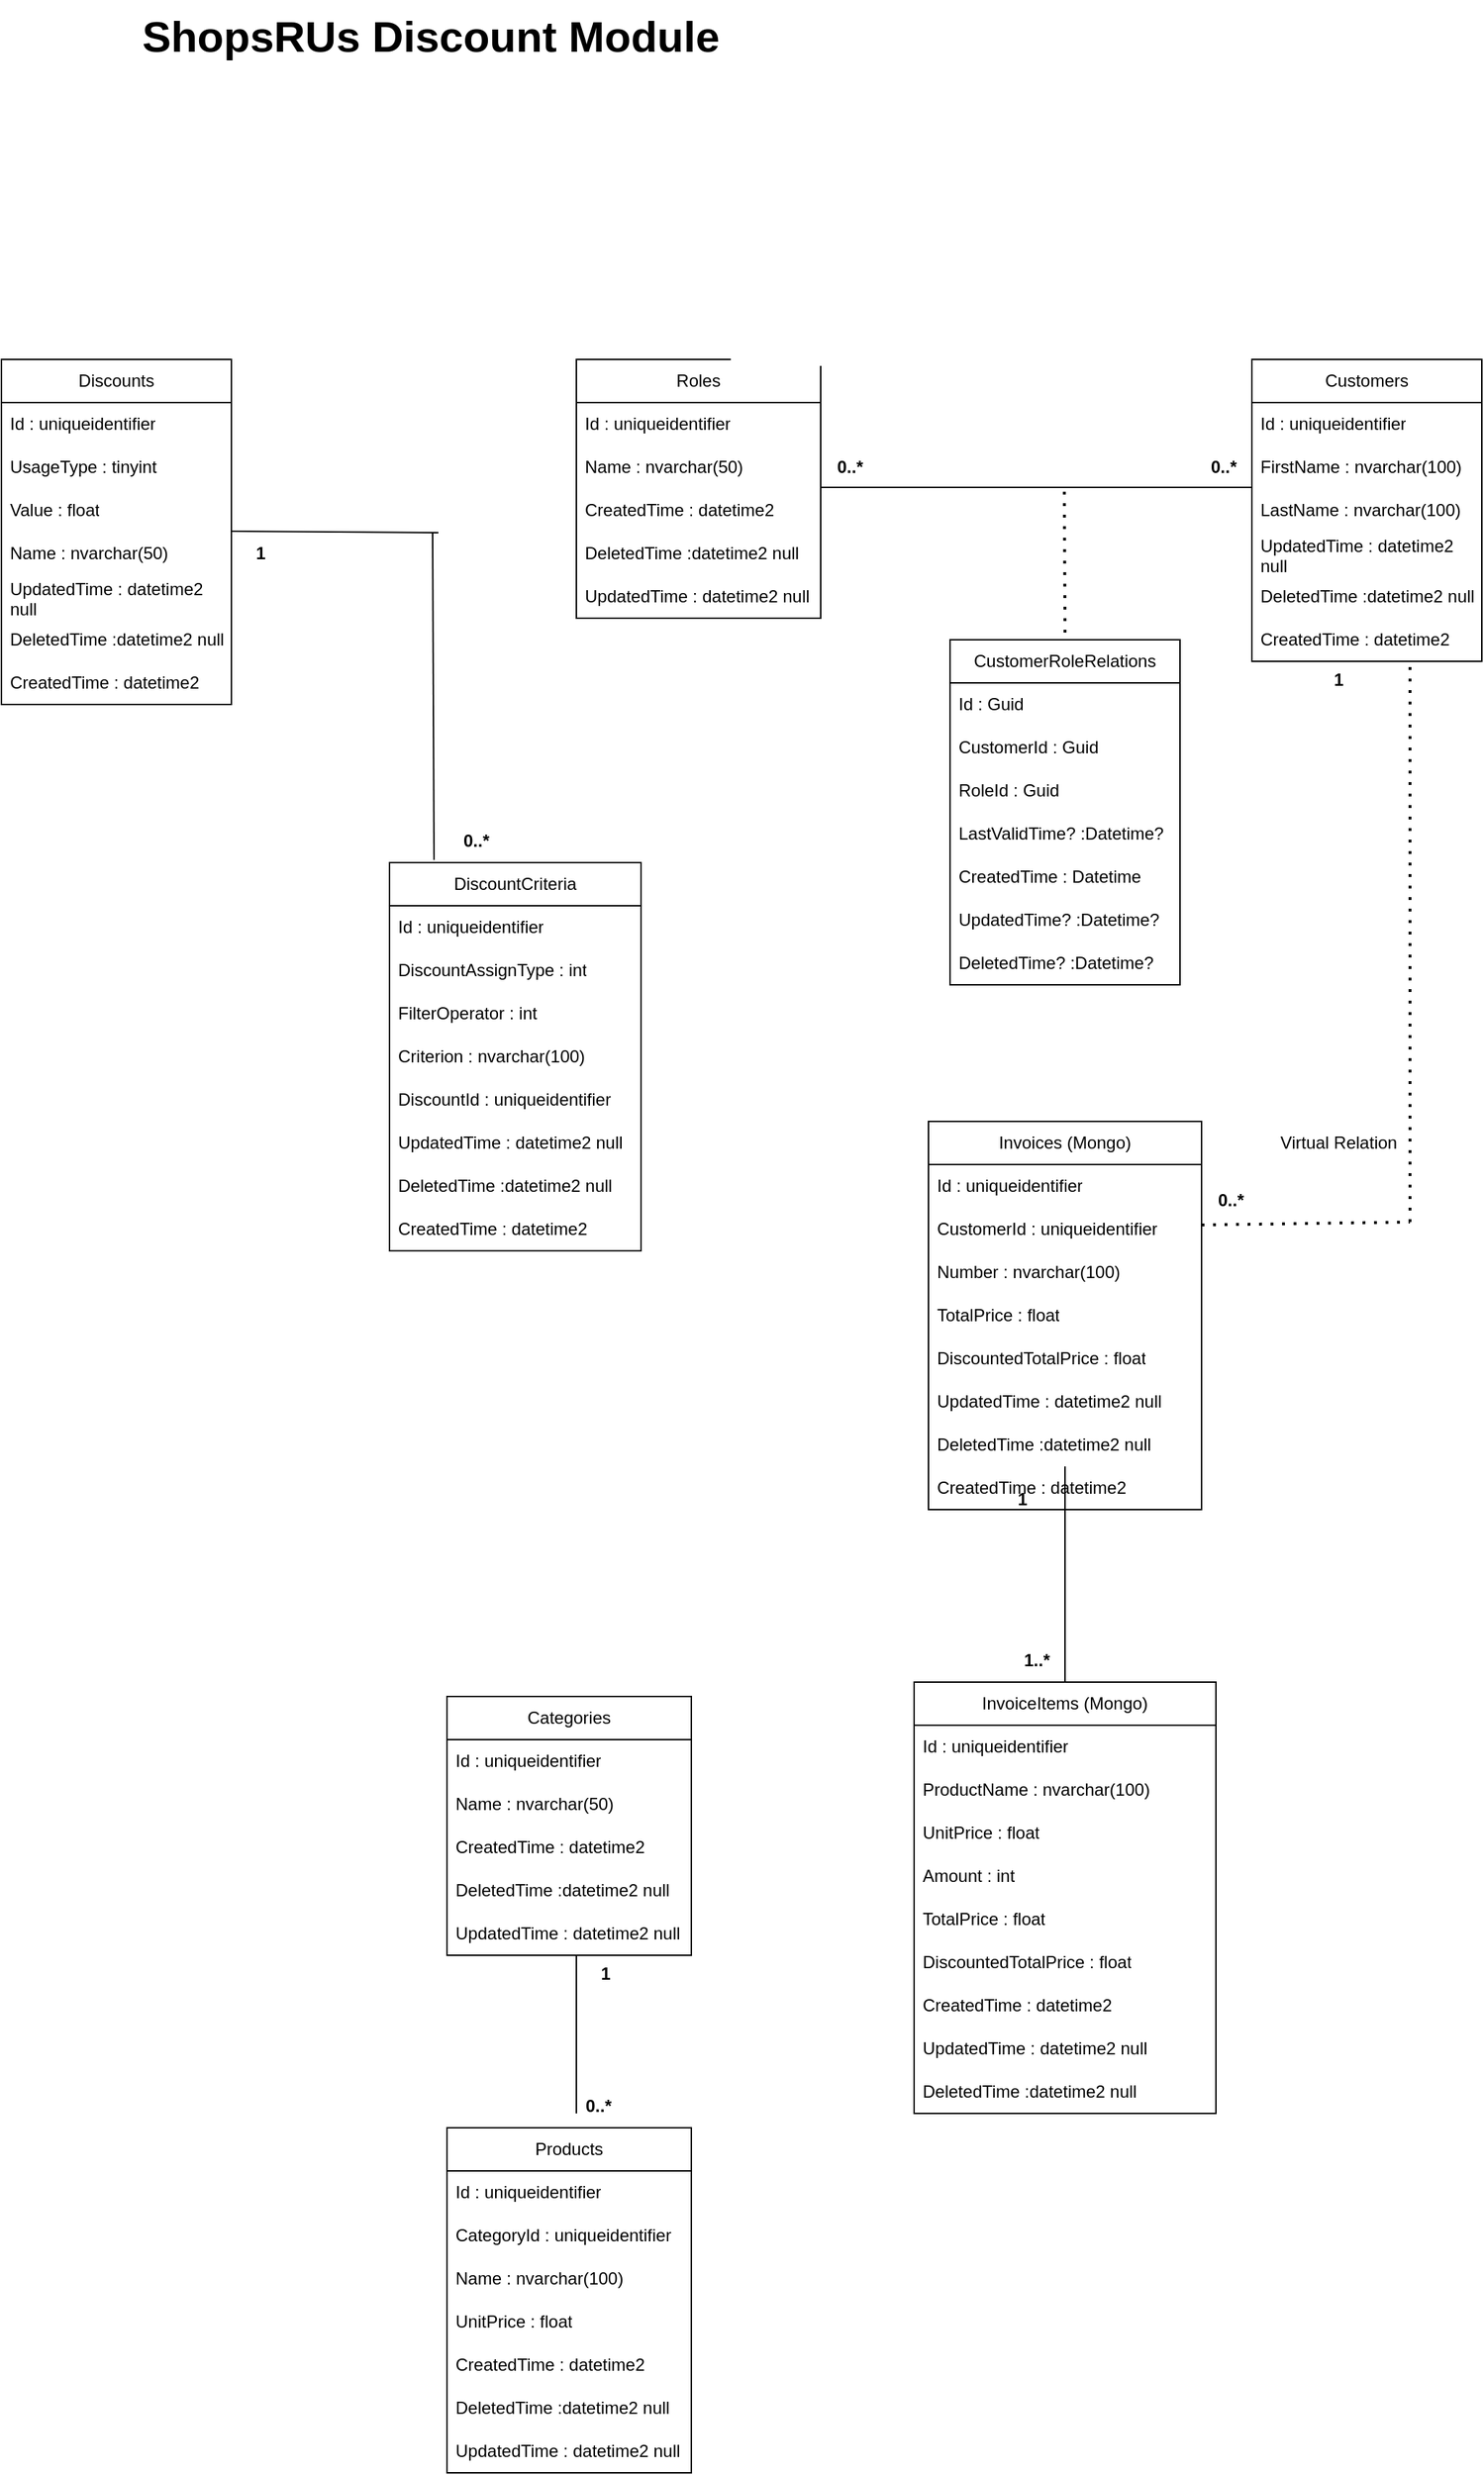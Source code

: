 <mxfile version="22.1.4" type="device">
  <diagram name="Sayfa -1" id="7qxXztBGcV34k3pvfBL3">
    <mxGraphModel dx="1434" dy="750" grid="1" gridSize="10" guides="1" tooltips="1" connect="1" arrows="1" fold="1" page="1" pageScale="1" pageWidth="827" pageHeight="1169" math="0" shadow="0">
      <root>
        <mxCell id="0" />
        <mxCell id="1" parent="0" />
        <mxCell id="mPeZ0wH-B78tG0vEsMiY-11" value="Roles" style="swimlane;fontStyle=0;childLayout=stackLayout;horizontal=1;startSize=30;horizontalStack=0;resizeParent=1;resizeParentMax=0;resizeLast=0;collapsible=1;marginBottom=0;whiteSpace=wrap;html=1;" parent="1" vertex="1">
          <mxGeometry x="470" y="290" width="170" height="180" as="geometry" />
        </mxCell>
        <mxCell id="mPeZ0wH-B78tG0vEsMiY-12" value="Id : uniqueidentifier" style="text;strokeColor=none;fillColor=none;align=left;verticalAlign=middle;spacingLeft=4;spacingRight=4;overflow=hidden;points=[[0,0.5],[1,0.5]];portConstraint=eastwest;rotatable=0;whiteSpace=wrap;html=1;" parent="mPeZ0wH-B78tG0vEsMiY-11" vertex="1">
          <mxGeometry y="30" width="170" height="30" as="geometry" />
        </mxCell>
        <mxCell id="mPeZ0wH-B78tG0vEsMiY-16" value="Name : nvarchar(50)" style="text;strokeColor=none;fillColor=none;align=left;verticalAlign=middle;spacingLeft=4;spacingRight=4;overflow=hidden;points=[[0,0.5],[1,0.5]];portConstraint=eastwest;rotatable=0;whiteSpace=wrap;html=1;" parent="mPeZ0wH-B78tG0vEsMiY-11" vertex="1">
          <mxGeometry y="60" width="170" height="30" as="geometry" />
        </mxCell>
        <mxCell id="mPeZ0wH-B78tG0vEsMiY-35" value="CreatedTime :&amp;nbsp;datetime2" style="text;strokeColor=none;fillColor=none;align=left;verticalAlign=middle;spacingLeft=4;spacingRight=4;overflow=hidden;points=[[0,0.5],[1,0.5]];portConstraint=eastwest;rotatable=0;whiteSpace=wrap;html=1;" parent="mPeZ0wH-B78tG0vEsMiY-11" vertex="1">
          <mxGeometry y="90" width="170" height="30" as="geometry" />
        </mxCell>
        <mxCell id="mPeZ0wH-B78tG0vEsMiY-37" value="DeletedTime :datetime2 null" style="text;strokeColor=none;fillColor=none;align=left;verticalAlign=middle;spacingLeft=4;spacingRight=4;overflow=hidden;points=[[0,0.5],[1,0.5]];portConstraint=eastwest;rotatable=0;whiteSpace=wrap;html=1;" parent="mPeZ0wH-B78tG0vEsMiY-11" vertex="1">
          <mxGeometry y="120" width="170" height="30" as="geometry" />
        </mxCell>
        <mxCell id="mPeZ0wH-B78tG0vEsMiY-36" value="UpdatedTime :&amp;nbsp;datetime2 null" style="text;strokeColor=none;fillColor=none;align=left;verticalAlign=middle;spacingLeft=4;spacingRight=4;overflow=hidden;points=[[0,0.5],[1,0.5]];portConstraint=eastwest;rotatable=0;whiteSpace=wrap;html=1;" parent="mPeZ0wH-B78tG0vEsMiY-11" vertex="1">
          <mxGeometry y="150" width="170" height="30" as="geometry" />
        </mxCell>
        <mxCell id="mPeZ0wH-B78tG0vEsMiY-24" value="CustomerRoleRelations" style="swimlane;fontStyle=0;childLayout=stackLayout;horizontal=1;startSize=30;horizontalStack=0;resizeParent=1;resizeParentMax=0;resizeLast=0;collapsible=1;marginBottom=0;whiteSpace=wrap;html=1;" parent="1" vertex="1">
          <mxGeometry x="730" y="485" width="160" height="240" as="geometry" />
        </mxCell>
        <mxCell id="mPeZ0wH-B78tG0vEsMiY-25" value="Id : Guid" style="text;strokeColor=none;fillColor=none;align=left;verticalAlign=middle;spacingLeft=4;spacingRight=4;overflow=hidden;points=[[0,0.5],[1,0.5]];portConstraint=eastwest;rotatable=0;whiteSpace=wrap;html=1;" parent="mPeZ0wH-B78tG0vEsMiY-24" vertex="1">
          <mxGeometry y="30" width="160" height="30" as="geometry" />
        </mxCell>
        <mxCell id="mPeZ0wH-B78tG0vEsMiY-26" value="CustomerId : Guid" style="text;strokeColor=none;fillColor=none;align=left;verticalAlign=middle;spacingLeft=4;spacingRight=4;overflow=hidden;points=[[0,0.5],[1,0.5]];portConstraint=eastwest;rotatable=0;whiteSpace=wrap;html=1;" parent="mPeZ0wH-B78tG0vEsMiY-24" vertex="1">
          <mxGeometry y="60" width="160" height="30" as="geometry" />
        </mxCell>
        <mxCell id="mPeZ0wH-B78tG0vEsMiY-30" value="RoleId : Guid" style="text;strokeColor=none;fillColor=none;align=left;verticalAlign=middle;spacingLeft=4;spacingRight=4;overflow=hidden;points=[[0,0.5],[1,0.5]];portConstraint=eastwest;rotatable=0;whiteSpace=wrap;html=1;" parent="mPeZ0wH-B78tG0vEsMiY-24" vertex="1">
          <mxGeometry y="90" width="160" height="30" as="geometry" />
        </mxCell>
        <mxCell id="mPeZ0wH-B78tG0vEsMiY-31" value="LastValidTime? :Datetime?" style="text;strokeColor=none;fillColor=none;align=left;verticalAlign=middle;spacingLeft=4;spacingRight=4;overflow=hidden;points=[[0,0.5],[1,0.5]];portConstraint=eastwest;rotatable=0;whiteSpace=wrap;html=1;" parent="mPeZ0wH-B78tG0vEsMiY-24" vertex="1">
          <mxGeometry y="120" width="160" height="30" as="geometry" />
        </mxCell>
        <mxCell id="mPeZ0wH-B78tG0vEsMiY-27" value="CreatedTime : Datetime" style="text;strokeColor=none;fillColor=none;align=left;verticalAlign=middle;spacingLeft=4;spacingRight=4;overflow=hidden;points=[[0,0.5],[1,0.5]];portConstraint=eastwest;rotatable=0;whiteSpace=wrap;html=1;" parent="mPeZ0wH-B78tG0vEsMiY-24" vertex="1">
          <mxGeometry y="150" width="160" height="30" as="geometry" />
        </mxCell>
        <mxCell id="mPeZ0wH-B78tG0vEsMiY-28" value="UpdatedTime? :Datetime?" style="text;strokeColor=none;fillColor=none;align=left;verticalAlign=middle;spacingLeft=4;spacingRight=4;overflow=hidden;points=[[0,0.5],[1,0.5]];portConstraint=eastwest;rotatable=0;whiteSpace=wrap;html=1;" parent="mPeZ0wH-B78tG0vEsMiY-24" vertex="1">
          <mxGeometry y="180" width="160" height="30" as="geometry" />
        </mxCell>
        <mxCell id="mPeZ0wH-B78tG0vEsMiY-29" value="DeletedTime? :Datetime?" style="text;strokeColor=none;fillColor=none;align=left;verticalAlign=middle;spacingLeft=4;spacingRight=4;overflow=hidden;points=[[0,0.5],[1,0.5]];portConstraint=eastwest;rotatable=0;whiteSpace=wrap;html=1;" parent="mPeZ0wH-B78tG0vEsMiY-24" vertex="1">
          <mxGeometry y="210" width="160" height="30" as="geometry" />
        </mxCell>
        <mxCell id="mPeZ0wH-B78tG0vEsMiY-56" value="Customers" style="swimlane;fontStyle=0;childLayout=stackLayout;horizontal=1;startSize=30;horizontalStack=0;resizeParent=1;resizeParentMax=0;resizeLast=0;collapsible=1;marginBottom=0;whiteSpace=wrap;html=1;" parent="1" vertex="1">
          <mxGeometry x="940" y="290" width="160" height="210" as="geometry" />
        </mxCell>
        <mxCell id="mPeZ0wH-B78tG0vEsMiY-57" value="Id : uniqueidentifier" style="text;strokeColor=none;fillColor=none;align=left;verticalAlign=middle;spacingLeft=4;spacingRight=4;overflow=hidden;points=[[0,0.5],[1,0.5]];portConstraint=eastwest;rotatable=0;whiteSpace=wrap;html=1;" parent="mPeZ0wH-B78tG0vEsMiY-56" vertex="1">
          <mxGeometry y="30" width="160" height="30" as="geometry" />
        </mxCell>
        <mxCell id="mPeZ0wH-B78tG0vEsMiY-61" value="FirstName : nvarchar(100)" style="text;strokeColor=none;fillColor=none;align=left;verticalAlign=middle;spacingLeft=4;spacingRight=4;overflow=hidden;points=[[0,0.5],[1,0.5]];portConstraint=eastwest;rotatable=0;whiteSpace=wrap;html=1;" parent="mPeZ0wH-B78tG0vEsMiY-56" vertex="1">
          <mxGeometry y="60" width="160" height="30" as="geometry" />
        </mxCell>
        <mxCell id="mPeZ0wH-B78tG0vEsMiY-68" value="LastName : nvarchar(100)" style="text;strokeColor=none;fillColor=none;align=left;verticalAlign=middle;spacingLeft=4;spacingRight=4;overflow=hidden;points=[[0,0.5],[1,0.5]];portConstraint=eastwest;rotatable=0;whiteSpace=wrap;html=1;" parent="mPeZ0wH-B78tG0vEsMiY-56" vertex="1">
          <mxGeometry y="90" width="160" height="30" as="geometry" />
        </mxCell>
        <mxCell id="mPeZ0wH-B78tG0vEsMiY-58" value="UpdatedTime :&amp;nbsp;datetime2 null" style="text;strokeColor=none;fillColor=none;align=left;verticalAlign=middle;spacingLeft=4;spacingRight=4;overflow=hidden;points=[[0,0.5],[1,0.5]];portConstraint=eastwest;rotatable=0;whiteSpace=wrap;html=1;" parent="mPeZ0wH-B78tG0vEsMiY-56" vertex="1">
          <mxGeometry y="120" width="160" height="30" as="geometry" />
        </mxCell>
        <mxCell id="mPeZ0wH-B78tG0vEsMiY-59" value="DeletedTime :datetime2 null" style="text;strokeColor=none;fillColor=none;align=left;verticalAlign=middle;spacingLeft=4;spacingRight=4;overflow=hidden;points=[[0,0.5],[1,0.5]];portConstraint=eastwest;rotatable=0;whiteSpace=wrap;html=1;" parent="mPeZ0wH-B78tG0vEsMiY-56" vertex="1">
          <mxGeometry y="150" width="160" height="30" as="geometry" />
        </mxCell>
        <mxCell id="mPeZ0wH-B78tG0vEsMiY-60" value="CreatedTime :&amp;nbsp;datetime2" style="text;strokeColor=none;fillColor=none;align=left;verticalAlign=middle;spacingLeft=4;spacingRight=4;overflow=hidden;points=[[0,0.5],[1,0.5]];portConstraint=eastwest;rotatable=0;whiteSpace=wrap;html=1;" parent="mPeZ0wH-B78tG0vEsMiY-56" vertex="1">
          <mxGeometry y="180" width="160" height="30" as="geometry" />
        </mxCell>
        <mxCell id="mPeZ0wH-B78tG0vEsMiY-74" value="Discounts" style="swimlane;fontStyle=0;childLayout=stackLayout;horizontal=1;startSize=30;horizontalStack=0;resizeParent=1;resizeParentMax=0;resizeLast=0;collapsible=1;marginBottom=0;whiteSpace=wrap;html=1;" parent="1" vertex="1">
          <mxGeometry x="70" y="290" width="160" height="240" as="geometry" />
        </mxCell>
        <mxCell id="mPeZ0wH-B78tG0vEsMiY-75" value="Id : uniqueidentifier" style="text;strokeColor=none;fillColor=none;align=left;verticalAlign=middle;spacingLeft=4;spacingRight=4;overflow=hidden;points=[[0,0.5],[1,0.5]];portConstraint=eastwest;rotatable=0;whiteSpace=wrap;html=1;" parent="mPeZ0wH-B78tG0vEsMiY-74" vertex="1">
          <mxGeometry y="30" width="160" height="30" as="geometry" />
        </mxCell>
        <mxCell id="mPeZ0wH-B78tG0vEsMiY-102" value="UsageType :&amp;nbsp;tinyint" style="text;strokeColor=none;fillColor=none;align=left;verticalAlign=middle;spacingLeft=4;spacingRight=4;overflow=hidden;points=[[0,0.5],[1,0.5]];portConstraint=eastwest;rotatable=0;whiteSpace=wrap;html=1;" parent="mPeZ0wH-B78tG0vEsMiY-74" vertex="1">
          <mxGeometry y="60" width="160" height="30" as="geometry" />
        </mxCell>
        <mxCell id="mPeZ0wH-B78tG0vEsMiY-103" value="Value :&amp;nbsp;float" style="text;strokeColor=none;fillColor=none;align=left;verticalAlign=middle;spacingLeft=4;spacingRight=4;overflow=hidden;points=[[0,0.5],[1,0.5]];portConstraint=eastwest;rotatable=0;whiteSpace=wrap;html=1;" parent="mPeZ0wH-B78tG0vEsMiY-74" vertex="1">
          <mxGeometry y="90" width="160" height="30" as="geometry" />
        </mxCell>
        <mxCell id="mPeZ0wH-B78tG0vEsMiY-79" value="Name : nvarchar(50)" style="text;strokeColor=none;fillColor=none;align=left;verticalAlign=middle;spacingLeft=4;spacingRight=4;overflow=hidden;points=[[0,0.5],[1,0.5]];portConstraint=eastwest;rotatable=0;whiteSpace=wrap;html=1;" parent="mPeZ0wH-B78tG0vEsMiY-74" vertex="1">
          <mxGeometry y="120" width="160" height="30" as="geometry" />
        </mxCell>
        <mxCell id="mPeZ0wH-B78tG0vEsMiY-76" value="UpdatedTime :&amp;nbsp;datetime2 null" style="text;strokeColor=none;fillColor=none;align=left;verticalAlign=middle;spacingLeft=4;spacingRight=4;overflow=hidden;points=[[0,0.5],[1,0.5]];portConstraint=eastwest;rotatable=0;whiteSpace=wrap;html=1;" parent="mPeZ0wH-B78tG0vEsMiY-74" vertex="1">
          <mxGeometry y="150" width="160" height="30" as="geometry" />
        </mxCell>
        <mxCell id="mPeZ0wH-B78tG0vEsMiY-77" value="DeletedTime :datetime2 null" style="text;strokeColor=none;fillColor=none;align=left;verticalAlign=middle;spacingLeft=4;spacingRight=4;overflow=hidden;points=[[0,0.5],[1,0.5]];portConstraint=eastwest;rotatable=0;whiteSpace=wrap;html=1;" parent="mPeZ0wH-B78tG0vEsMiY-74" vertex="1">
          <mxGeometry y="180" width="160" height="30" as="geometry" />
        </mxCell>
        <mxCell id="mPeZ0wH-B78tG0vEsMiY-78" value="CreatedTime :&amp;nbsp;datetime2" style="text;strokeColor=none;fillColor=none;align=left;verticalAlign=middle;spacingLeft=4;spacingRight=4;overflow=hidden;points=[[0,0.5],[1,0.5]];portConstraint=eastwest;rotatable=0;whiteSpace=wrap;html=1;" parent="mPeZ0wH-B78tG0vEsMiY-74" vertex="1">
          <mxGeometry y="210" width="160" height="30" as="geometry" />
        </mxCell>
        <mxCell id="mPeZ0wH-B78tG0vEsMiY-80" value="DiscountCriteria" style="swimlane;fontStyle=0;childLayout=stackLayout;horizontal=1;startSize=30;horizontalStack=0;resizeParent=1;resizeParentMax=0;resizeLast=0;collapsible=1;marginBottom=0;whiteSpace=wrap;html=1;" parent="1" vertex="1">
          <mxGeometry x="340" y="640" width="175" height="270" as="geometry" />
        </mxCell>
        <mxCell id="mPeZ0wH-B78tG0vEsMiY-81" value="Id : uniqueidentifier" style="text;strokeColor=none;fillColor=none;align=left;verticalAlign=middle;spacingLeft=4;spacingRight=4;overflow=hidden;points=[[0,0.5],[1,0.5]];portConstraint=eastwest;rotatable=0;whiteSpace=wrap;html=1;" parent="mPeZ0wH-B78tG0vEsMiY-80" vertex="1">
          <mxGeometry y="30" width="175" height="30" as="geometry" />
        </mxCell>
        <mxCell id="mPeZ0wH-B78tG0vEsMiY-82" value="DiscountAssignType : int" style="text;strokeColor=none;fillColor=none;align=left;verticalAlign=middle;spacingLeft=4;spacingRight=4;overflow=hidden;points=[[0,0.5],[1,0.5]];portConstraint=eastwest;rotatable=0;whiteSpace=wrap;html=1;" parent="mPeZ0wH-B78tG0vEsMiY-80" vertex="1">
          <mxGeometry y="60" width="175" height="30" as="geometry" />
        </mxCell>
        <mxCell id="b0OQOyRQU0oItdlXotpa-1" value="FilterOperator : int" style="text;strokeColor=none;fillColor=none;align=left;verticalAlign=middle;spacingLeft=4;spacingRight=4;overflow=hidden;points=[[0,0.5],[1,0.5]];portConstraint=eastwest;rotatable=0;whiteSpace=wrap;html=1;" parent="mPeZ0wH-B78tG0vEsMiY-80" vertex="1">
          <mxGeometry y="90" width="175" height="30" as="geometry" />
        </mxCell>
        <mxCell id="b0OQOyRQU0oItdlXotpa-2" value="Criterion : nvarchar(100)" style="text;strokeColor=none;fillColor=none;align=left;verticalAlign=middle;spacingLeft=4;spacingRight=4;overflow=hidden;points=[[0,0.5],[1,0.5]];portConstraint=eastwest;rotatable=0;whiteSpace=wrap;html=1;" parent="mPeZ0wH-B78tG0vEsMiY-80" vertex="1">
          <mxGeometry y="120" width="175" height="30" as="geometry" />
        </mxCell>
        <mxCell id="mPeZ0wH-B78tG0vEsMiY-86" value="DiscountId : uniqueidentifier" style="text;strokeColor=none;fillColor=none;align=left;verticalAlign=middle;spacingLeft=4;spacingRight=4;overflow=hidden;points=[[0,0.5],[1,0.5]];portConstraint=eastwest;rotatable=0;whiteSpace=wrap;html=1;" parent="mPeZ0wH-B78tG0vEsMiY-80" vertex="1">
          <mxGeometry y="150" width="175" height="30" as="geometry" />
        </mxCell>
        <mxCell id="mPeZ0wH-B78tG0vEsMiY-83" value="UpdatedTime :&amp;nbsp;datetime2 null" style="text;strokeColor=none;fillColor=none;align=left;verticalAlign=middle;spacingLeft=4;spacingRight=4;overflow=hidden;points=[[0,0.5],[1,0.5]];portConstraint=eastwest;rotatable=0;whiteSpace=wrap;html=1;" parent="mPeZ0wH-B78tG0vEsMiY-80" vertex="1">
          <mxGeometry y="180" width="175" height="30" as="geometry" />
        </mxCell>
        <mxCell id="mPeZ0wH-B78tG0vEsMiY-84" value="DeletedTime :datetime2 null" style="text;strokeColor=none;fillColor=none;align=left;verticalAlign=middle;spacingLeft=4;spacingRight=4;overflow=hidden;points=[[0,0.5],[1,0.5]];portConstraint=eastwest;rotatable=0;whiteSpace=wrap;html=1;" parent="mPeZ0wH-B78tG0vEsMiY-80" vertex="1">
          <mxGeometry y="210" width="175" height="30" as="geometry" />
        </mxCell>
        <mxCell id="mPeZ0wH-B78tG0vEsMiY-85" value="CreatedTime :&amp;nbsp;datetime2" style="text;strokeColor=none;fillColor=none;align=left;verticalAlign=middle;spacingLeft=4;spacingRight=4;overflow=hidden;points=[[0,0.5],[1,0.5]];portConstraint=eastwest;rotatable=0;whiteSpace=wrap;html=1;" parent="mPeZ0wH-B78tG0vEsMiY-80" vertex="1">
          <mxGeometry y="240" width="175" height="30" as="geometry" />
        </mxCell>
        <mxCell id="mPeZ0wH-B78tG0vEsMiY-93" value="" style="endArrow=none;html=1;rounded=0;exitX=1.013;exitY=0.1;exitDx=0;exitDy=0;exitPerimeter=0;entryX=0;entryY=-0.033;entryDx=0;entryDy=0;entryPerimeter=0;" parent="1" target="mPeZ0wH-B78tG0vEsMiY-68" edge="1">
          <mxGeometry width="50" height="50" relative="1" as="geometry">
            <mxPoint x="640" y="379" as="sourcePoint" />
            <mxPoint x="930" y="379" as="targetPoint" />
          </mxGeometry>
        </mxCell>
        <mxCell id="mPeZ0wH-B78tG0vEsMiY-94" value="&lt;b&gt;0..*&lt;/b&gt;" style="text;html=1;align=center;verticalAlign=middle;resizable=0;points=[];autosize=1;strokeColor=none;fillColor=none;" parent="1" vertex="1">
          <mxGeometry x="640" y="350" width="40" height="30" as="geometry" />
        </mxCell>
        <mxCell id="mPeZ0wH-B78tG0vEsMiY-95" value="&lt;b&gt;0..*&lt;/b&gt;" style="text;html=1;align=center;verticalAlign=middle;resizable=0;points=[];autosize=1;strokeColor=none;fillColor=none;" parent="1" vertex="1">
          <mxGeometry x="900" y="350" width="40" height="30" as="geometry" />
        </mxCell>
        <mxCell id="mPeZ0wH-B78tG0vEsMiY-96" value="" style="endArrow=none;dashed=1;html=1;dashPattern=1 3;strokeWidth=2;rounded=0;" parent="1" edge="1">
          <mxGeometry width="50" height="50" relative="1" as="geometry">
            <mxPoint x="810" y="480" as="sourcePoint" />
            <mxPoint x="809.5" y="380" as="targetPoint" />
          </mxGeometry>
        </mxCell>
        <mxCell id="mPeZ0wH-B78tG0vEsMiY-104" value="Invoices (Mongo)" style="swimlane;fontStyle=0;childLayout=stackLayout;horizontal=1;startSize=30;horizontalStack=0;resizeParent=1;resizeParentMax=0;resizeLast=0;collapsible=1;marginBottom=0;whiteSpace=wrap;html=1;" parent="1" vertex="1">
          <mxGeometry x="715" y="820" width="190" height="270" as="geometry">
            <mxRectangle x="730" y="800" width="80" height="30" as="alternateBounds" />
          </mxGeometry>
        </mxCell>
        <mxCell id="mPeZ0wH-B78tG0vEsMiY-105" value="Id : uniqueidentifier" style="text;strokeColor=none;fillColor=none;align=left;verticalAlign=middle;spacingLeft=4;spacingRight=4;overflow=hidden;points=[[0,0.5],[1,0.5]];portConstraint=eastwest;rotatable=0;whiteSpace=wrap;html=1;" parent="mPeZ0wH-B78tG0vEsMiY-104" vertex="1">
          <mxGeometry y="30" width="190" height="30" as="geometry" />
        </mxCell>
        <mxCell id="mPeZ0wH-B78tG0vEsMiY-132" value="CustomerId : uniqueidentifier" style="text;strokeColor=none;fillColor=none;align=left;verticalAlign=middle;spacingLeft=4;spacingRight=4;overflow=hidden;points=[[0,0.5],[1,0.5]];portConstraint=eastwest;rotatable=0;whiteSpace=wrap;html=1;" parent="mPeZ0wH-B78tG0vEsMiY-104" vertex="1">
          <mxGeometry y="60" width="190" height="30" as="geometry" />
        </mxCell>
        <mxCell id="mPeZ0wH-B78tG0vEsMiY-109" value="Number : nvarchar(100)" style="text;strokeColor=none;fillColor=none;align=left;verticalAlign=middle;spacingLeft=4;spacingRight=4;overflow=hidden;points=[[0,0.5],[1,0.5]];portConstraint=eastwest;rotatable=0;whiteSpace=wrap;html=1;" parent="mPeZ0wH-B78tG0vEsMiY-104" vertex="1">
          <mxGeometry y="90" width="190" height="30" as="geometry" />
        </mxCell>
        <mxCell id="mPeZ0wH-B78tG0vEsMiY-131" value="TotalPrice : float" style="text;strokeColor=none;fillColor=none;align=left;verticalAlign=middle;spacingLeft=4;spacingRight=4;overflow=hidden;points=[[0,0.5],[1,0.5]];portConstraint=eastwest;rotatable=0;whiteSpace=wrap;html=1;" parent="mPeZ0wH-B78tG0vEsMiY-104" vertex="1">
          <mxGeometry y="120" width="190" height="30" as="geometry" />
        </mxCell>
        <mxCell id="dQL5JjZ9rzFfmTMbqehh-1" value="DiscountedTotalPrice : float" style="text;strokeColor=none;fillColor=none;align=left;verticalAlign=middle;spacingLeft=4;spacingRight=4;overflow=hidden;points=[[0,0.5],[1,0.5]];portConstraint=eastwest;rotatable=0;whiteSpace=wrap;html=1;" vertex="1" parent="mPeZ0wH-B78tG0vEsMiY-104">
          <mxGeometry y="150" width="190" height="30" as="geometry" />
        </mxCell>
        <mxCell id="mPeZ0wH-B78tG0vEsMiY-106" value="UpdatedTime :&amp;nbsp;datetime2 null" style="text;strokeColor=none;fillColor=none;align=left;verticalAlign=middle;spacingLeft=4;spacingRight=4;overflow=hidden;points=[[0,0.5],[1,0.5]];portConstraint=eastwest;rotatable=0;whiteSpace=wrap;html=1;" parent="mPeZ0wH-B78tG0vEsMiY-104" vertex="1">
          <mxGeometry y="180" width="190" height="30" as="geometry" />
        </mxCell>
        <mxCell id="mPeZ0wH-B78tG0vEsMiY-107" value="DeletedTime :datetime2 null" style="text;strokeColor=none;fillColor=none;align=left;verticalAlign=middle;spacingLeft=4;spacingRight=4;overflow=hidden;points=[[0,0.5],[1,0.5]];portConstraint=eastwest;rotatable=0;whiteSpace=wrap;html=1;" parent="mPeZ0wH-B78tG0vEsMiY-104" vertex="1">
          <mxGeometry y="210" width="190" height="30" as="geometry" />
        </mxCell>
        <mxCell id="mPeZ0wH-B78tG0vEsMiY-108" value="CreatedTime :&amp;nbsp;datetime2" style="text;strokeColor=none;fillColor=none;align=left;verticalAlign=middle;spacingLeft=4;spacingRight=4;overflow=hidden;points=[[0,0.5],[1,0.5]];portConstraint=eastwest;rotatable=0;whiteSpace=wrap;html=1;" parent="mPeZ0wH-B78tG0vEsMiY-104" vertex="1">
          <mxGeometry y="240" width="190" height="30" as="geometry" />
        </mxCell>
        <mxCell id="mPeZ0wH-B78tG0vEsMiY-110" value="InvoiceItems (Mongo)" style="swimlane;fontStyle=0;childLayout=stackLayout;horizontal=1;startSize=30;horizontalStack=0;resizeParent=1;resizeParentMax=0;resizeLast=0;collapsible=1;marginBottom=0;whiteSpace=wrap;html=1;" parent="1" vertex="1">
          <mxGeometry x="705" y="1210" width="210" height="300" as="geometry">
            <mxRectangle x="705" y="1210" width="110" height="30" as="alternateBounds" />
          </mxGeometry>
        </mxCell>
        <mxCell id="mPeZ0wH-B78tG0vEsMiY-111" value="Id : uniqueidentifier" style="text;strokeColor=none;fillColor=none;align=left;verticalAlign=middle;spacingLeft=4;spacingRight=4;overflow=hidden;points=[[0,0.5],[1,0.5]];portConstraint=eastwest;rotatable=0;whiteSpace=wrap;html=1;" parent="mPeZ0wH-B78tG0vEsMiY-110" vertex="1">
          <mxGeometry y="30" width="210" height="30" as="geometry" />
        </mxCell>
        <mxCell id="mPeZ0wH-B78tG0vEsMiY-163" value="ProductName : nvarchar(100)" style="text;strokeColor=none;fillColor=none;align=left;verticalAlign=middle;spacingLeft=4;spacingRight=4;overflow=hidden;points=[[0,0.5],[1,0.5]];portConstraint=eastwest;rotatable=0;whiteSpace=wrap;html=1;" parent="mPeZ0wH-B78tG0vEsMiY-110" vertex="1">
          <mxGeometry y="60" width="210" height="30" as="geometry" />
        </mxCell>
        <mxCell id="mPeZ0wH-B78tG0vEsMiY-113" value="UnitPrice : float" style="text;strokeColor=none;fillColor=none;align=left;verticalAlign=middle;spacingLeft=4;spacingRight=4;overflow=hidden;points=[[0,0.5],[1,0.5]];portConstraint=eastwest;rotatable=0;whiteSpace=wrap;html=1;" parent="mPeZ0wH-B78tG0vEsMiY-110" vertex="1">
          <mxGeometry y="90" width="210" height="30" as="geometry" />
        </mxCell>
        <mxCell id="mPeZ0wH-B78tG0vEsMiY-117" value="Amount : int" style="text;strokeColor=none;fillColor=none;align=left;verticalAlign=middle;spacingLeft=4;spacingRight=4;overflow=hidden;points=[[0,0.5],[1,0.5]];portConstraint=eastwest;rotatable=0;whiteSpace=wrap;html=1;" parent="mPeZ0wH-B78tG0vEsMiY-110" vertex="1">
          <mxGeometry y="120" width="210" height="30" as="geometry" />
        </mxCell>
        <mxCell id="mPeZ0wH-B78tG0vEsMiY-162" value="TotalPrice : float" style="text;strokeColor=none;fillColor=none;align=left;verticalAlign=middle;spacingLeft=4;spacingRight=4;overflow=hidden;points=[[0,0.5],[1,0.5]];portConstraint=eastwest;rotatable=0;whiteSpace=wrap;html=1;" parent="mPeZ0wH-B78tG0vEsMiY-110" vertex="1">
          <mxGeometry y="150" width="210" height="30" as="geometry" />
        </mxCell>
        <mxCell id="dQL5JjZ9rzFfmTMbqehh-2" value="DiscountedTotalPrice : float" style="text;strokeColor=none;fillColor=none;align=left;verticalAlign=middle;spacingLeft=4;spacingRight=4;overflow=hidden;points=[[0,0.5],[1,0.5]];portConstraint=eastwest;rotatable=0;whiteSpace=wrap;html=1;" vertex="1" parent="mPeZ0wH-B78tG0vEsMiY-110">
          <mxGeometry y="180" width="210" height="30" as="geometry" />
        </mxCell>
        <mxCell id="mPeZ0wH-B78tG0vEsMiY-115" value="CreatedTime :&amp;nbsp;datetime2" style="text;strokeColor=none;fillColor=none;align=left;verticalAlign=middle;spacingLeft=4;spacingRight=4;overflow=hidden;points=[[0,0.5],[1,0.5]];portConstraint=eastwest;rotatable=0;whiteSpace=wrap;html=1;" parent="mPeZ0wH-B78tG0vEsMiY-110" vertex="1">
          <mxGeometry y="210" width="210" height="30" as="geometry" />
        </mxCell>
        <mxCell id="mPeZ0wH-B78tG0vEsMiY-116" value="UpdatedTime :&amp;nbsp;datetime2 null" style="text;strokeColor=none;fillColor=none;align=left;verticalAlign=middle;spacingLeft=4;spacingRight=4;overflow=hidden;points=[[0,0.5],[1,0.5]];portConstraint=eastwest;rotatable=0;whiteSpace=wrap;html=1;" parent="mPeZ0wH-B78tG0vEsMiY-110" vertex="1">
          <mxGeometry y="240" width="210" height="30" as="geometry" />
        </mxCell>
        <mxCell id="mPeZ0wH-B78tG0vEsMiY-114" value="DeletedTime :datetime2 null" style="text;strokeColor=none;fillColor=none;align=left;verticalAlign=middle;spacingLeft=4;spacingRight=4;overflow=hidden;points=[[0,0.5],[1,0.5]];portConstraint=eastwest;rotatable=0;whiteSpace=wrap;html=1;" parent="mPeZ0wH-B78tG0vEsMiY-110" vertex="1">
          <mxGeometry y="270" width="210" height="30" as="geometry" />
        </mxCell>
        <mxCell id="mPeZ0wH-B78tG0vEsMiY-135" value="&lt;b&gt;1&lt;/b&gt;" style="text;html=1;align=center;verticalAlign=middle;resizable=0;points=[];autosize=1;strokeColor=none;fillColor=none;" parent="1" vertex="1">
          <mxGeometry x="985" y="498" width="30" height="30" as="geometry" />
        </mxCell>
        <mxCell id="mPeZ0wH-B78tG0vEsMiY-136" value="&lt;b&gt;0..*&lt;/b&gt;" style="text;html=1;align=center;verticalAlign=middle;resizable=0;points=[];autosize=1;strokeColor=none;fillColor=none;" parent="1" vertex="1">
          <mxGeometry x="905" y="860" width="40" height="30" as="geometry" />
        </mxCell>
        <mxCell id="mPeZ0wH-B78tG0vEsMiY-137" value="" style="endArrow=none;html=1;rounded=0;exitX=0.5;exitY=0;exitDx=0;exitDy=0;" parent="1" source="mPeZ0wH-B78tG0vEsMiY-110" edge="1">
          <mxGeometry width="50" height="50" relative="1" as="geometry">
            <mxPoint x="760" y="1110" as="sourcePoint" />
            <mxPoint x="810" y="1060" as="targetPoint" />
          </mxGeometry>
        </mxCell>
        <mxCell id="mPeZ0wH-B78tG0vEsMiY-138" value="&lt;b&gt;1&lt;/b&gt;" style="text;html=1;align=center;verticalAlign=middle;resizable=0;points=[];autosize=1;strokeColor=none;fillColor=none;" parent="1" vertex="1">
          <mxGeometry x="765" y="1068" width="30" height="30" as="geometry" />
        </mxCell>
        <mxCell id="mPeZ0wH-B78tG0vEsMiY-139" value="&lt;b&gt;1..*&lt;/b&gt;" style="text;html=1;align=center;verticalAlign=middle;resizable=0;points=[];autosize=1;strokeColor=none;fillColor=none;" parent="1" vertex="1">
          <mxGeometry x="770" y="1180" width="40" height="30" as="geometry" />
        </mxCell>
        <mxCell id="mPeZ0wH-B78tG0vEsMiY-140" value="Categories" style="swimlane;fontStyle=0;childLayout=stackLayout;horizontal=1;startSize=30;horizontalStack=0;resizeParent=1;resizeParentMax=0;resizeLast=0;collapsible=1;marginBottom=0;whiteSpace=wrap;html=1;" parent="1" vertex="1">
          <mxGeometry x="380" y="1220" width="170" height="180" as="geometry" />
        </mxCell>
        <mxCell id="mPeZ0wH-B78tG0vEsMiY-141" value="Id : uniqueidentifier" style="text;strokeColor=none;fillColor=none;align=left;verticalAlign=middle;spacingLeft=4;spacingRight=4;overflow=hidden;points=[[0,0.5],[1,0.5]];portConstraint=eastwest;rotatable=0;whiteSpace=wrap;html=1;" parent="mPeZ0wH-B78tG0vEsMiY-140" vertex="1">
          <mxGeometry y="30" width="170" height="30" as="geometry" />
        </mxCell>
        <mxCell id="mPeZ0wH-B78tG0vEsMiY-142" value="Name : nvarchar(50)" style="text;strokeColor=none;fillColor=none;align=left;verticalAlign=middle;spacingLeft=4;spacingRight=4;overflow=hidden;points=[[0,0.5],[1,0.5]];portConstraint=eastwest;rotatable=0;whiteSpace=wrap;html=1;" parent="mPeZ0wH-B78tG0vEsMiY-140" vertex="1">
          <mxGeometry y="60" width="170" height="30" as="geometry" />
        </mxCell>
        <mxCell id="mPeZ0wH-B78tG0vEsMiY-143" value="CreatedTime :&amp;nbsp;datetime2" style="text;strokeColor=none;fillColor=none;align=left;verticalAlign=middle;spacingLeft=4;spacingRight=4;overflow=hidden;points=[[0,0.5],[1,0.5]];portConstraint=eastwest;rotatable=0;whiteSpace=wrap;html=1;" parent="mPeZ0wH-B78tG0vEsMiY-140" vertex="1">
          <mxGeometry y="90" width="170" height="30" as="geometry" />
        </mxCell>
        <mxCell id="mPeZ0wH-B78tG0vEsMiY-144" value="DeletedTime :datetime2 null" style="text;strokeColor=none;fillColor=none;align=left;verticalAlign=middle;spacingLeft=4;spacingRight=4;overflow=hidden;points=[[0,0.5],[1,0.5]];portConstraint=eastwest;rotatable=0;whiteSpace=wrap;html=1;" parent="mPeZ0wH-B78tG0vEsMiY-140" vertex="1">
          <mxGeometry y="120" width="170" height="30" as="geometry" />
        </mxCell>
        <mxCell id="mPeZ0wH-B78tG0vEsMiY-145" value="UpdatedTime :&amp;nbsp;datetime2 null" style="text;strokeColor=none;fillColor=none;align=left;verticalAlign=middle;spacingLeft=4;spacingRight=4;overflow=hidden;points=[[0,0.5],[1,0.5]];portConstraint=eastwest;rotatable=0;whiteSpace=wrap;html=1;" parent="mPeZ0wH-B78tG0vEsMiY-140" vertex="1">
          <mxGeometry y="150" width="170" height="30" as="geometry" />
        </mxCell>
        <mxCell id="mPeZ0wH-B78tG0vEsMiY-151" value="Products" style="swimlane;fontStyle=0;childLayout=stackLayout;horizontal=1;startSize=30;horizontalStack=0;resizeParent=1;resizeParentMax=0;resizeLast=0;collapsible=1;marginBottom=0;whiteSpace=wrap;html=1;" parent="1" vertex="1">
          <mxGeometry x="380" y="1520" width="170" height="240" as="geometry" />
        </mxCell>
        <mxCell id="mPeZ0wH-B78tG0vEsMiY-152" value="Id : uniqueidentifier" style="text;strokeColor=none;fillColor=none;align=left;verticalAlign=middle;spacingLeft=4;spacingRight=4;overflow=hidden;points=[[0,0.5],[1,0.5]];portConstraint=eastwest;rotatable=0;whiteSpace=wrap;html=1;" parent="mPeZ0wH-B78tG0vEsMiY-151" vertex="1">
          <mxGeometry y="30" width="170" height="30" as="geometry" />
        </mxCell>
        <mxCell id="mPeZ0wH-B78tG0vEsMiY-161" value="CategoryId : uniqueidentifier" style="text;strokeColor=none;fillColor=none;align=left;verticalAlign=middle;spacingLeft=4;spacingRight=4;overflow=hidden;points=[[0,0.5],[1,0.5]];portConstraint=eastwest;rotatable=0;whiteSpace=wrap;html=1;" parent="mPeZ0wH-B78tG0vEsMiY-151" vertex="1">
          <mxGeometry y="60" width="170" height="30" as="geometry" />
        </mxCell>
        <mxCell id="mPeZ0wH-B78tG0vEsMiY-153" value="Name : nvarchar(100)" style="text;strokeColor=none;fillColor=none;align=left;verticalAlign=middle;spacingLeft=4;spacingRight=4;overflow=hidden;points=[[0,0.5],[1,0.5]];portConstraint=eastwest;rotatable=0;whiteSpace=wrap;html=1;" parent="mPeZ0wH-B78tG0vEsMiY-151" vertex="1">
          <mxGeometry y="90" width="170" height="30" as="geometry" />
        </mxCell>
        <mxCell id="u1Gv_IOUw--7YCsr2IwY-1" value="UnitPrice : float" style="text;strokeColor=none;fillColor=none;align=left;verticalAlign=middle;spacingLeft=4;spacingRight=4;overflow=hidden;points=[[0,0.5],[1,0.5]];portConstraint=eastwest;rotatable=0;whiteSpace=wrap;html=1;" parent="mPeZ0wH-B78tG0vEsMiY-151" vertex="1">
          <mxGeometry y="120" width="170" height="30" as="geometry" />
        </mxCell>
        <mxCell id="mPeZ0wH-B78tG0vEsMiY-154" value="CreatedTime :&amp;nbsp;datetime2" style="text;strokeColor=none;fillColor=none;align=left;verticalAlign=middle;spacingLeft=4;spacingRight=4;overflow=hidden;points=[[0,0.5],[1,0.5]];portConstraint=eastwest;rotatable=0;whiteSpace=wrap;html=1;" parent="mPeZ0wH-B78tG0vEsMiY-151" vertex="1">
          <mxGeometry y="150" width="170" height="30" as="geometry" />
        </mxCell>
        <mxCell id="mPeZ0wH-B78tG0vEsMiY-155" value="DeletedTime :datetime2 null" style="text;strokeColor=none;fillColor=none;align=left;verticalAlign=middle;spacingLeft=4;spacingRight=4;overflow=hidden;points=[[0,0.5],[1,0.5]];portConstraint=eastwest;rotatable=0;whiteSpace=wrap;html=1;" parent="mPeZ0wH-B78tG0vEsMiY-151" vertex="1">
          <mxGeometry y="180" width="170" height="30" as="geometry" />
        </mxCell>
        <mxCell id="mPeZ0wH-B78tG0vEsMiY-156" value="UpdatedTime :&amp;nbsp;datetime2 null" style="text;strokeColor=none;fillColor=none;align=left;verticalAlign=middle;spacingLeft=4;spacingRight=4;overflow=hidden;points=[[0,0.5],[1,0.5]];portConstraint=eastwest;rotatable=0;whiteSpace=wrap;html=1;" parent="mPeZ0wH-B78tG0vEsMiY-151" vertex="1">
          <mxGeometry y="210" width="170" height="30" as="geometry" />
        </mxCell>
        <mxCell id="mPeZ0wH-B78tG0vEsMiY-157" value="" style="endArrow=none;html=1;rounded=0;" parent="1" edge="1">
          <mxGeometry width="50" height="50" relative="1" as="geometry">
            <mxPoint x="470" y="1510" as="sourcePoint" />
            <mxPoint x="470" y="1400" as="targetPoint" />
          </mxGeometry>
        </mxCell>
        <mxCell id="mPeZ0wH-B78tG0vEsMiY-158" value="&lt;b&gt;1&lt;/b&gt;" style="text;html=1;align=center;verticalAlign=middle;resizable=0;points=[];autosize=1;strokeColor=none;fillColor=none;" parent="1" vertex="1">
          <mxGeometry x="475" y="1398" width="30" height="30" as="geometry" />
        </mxCell>
        <mxCell id="mPeZ0wH-B78tG0vEsMiY-159" value="&lt;b&gt;0..*&lt;/b&gt;" style="text;html=1;align=center;verticalAlign=middle;resizable=0;points=[];autosize=1;strokeColor=none;fillColor=none;" parent="1" vertex="1">
          <mxGeometry x="465" y="1490" width="40" height="30" as="geometry" />
        </mxCell>
        <mxCell id="mPeZ0wH-B78tG0vEsMiY-164" value="&lt;b&gt;&lt;font style=&quot;font-size: 30px;&quot;&gt;ShopsRUs Discount Module Database Diagram (UML)&lt;/font&gt;&lt;/b&gt;" style="text;html=1;align=center;verticalAlign=middle;resizable=0;points=[];autosize=1;strokeColor=none;fillColor=none;" parent="1" vertex="1">
          <mxGeometry x="155" y="40" width="790" height="50" as="geometry" />
        </mxCell>
        <mxCell id="dbuuZWye5G4ouxF62vtC-1" value="" style="endArrow=none;dashed=1;html=1;dashPattern=1 3;strokeWidth=2;rounded=0;" parent="1" edge="1">
          <mxGeometry width="50" height="50" relative="1" as="geometry">
            <mxPoint x="1050" y="890" as="sourcePoint" />
            <mxPoint x="1050" y="500" as="targetPoint" />
          </mxGeometry>
        </mxCell>
        <mxCell id="dbuuZWye5G4ouxF62vtC-2" value="" style="endArrow=none;dashed=1;html=1;dashPattern=1 3;strokeWidth=2;rounded=0;exitX=0;exitY=1.067;exitDx=0;exitDy=0;exitPerimeter=0;" parent="1" source="mPeZ0wH-B78tG0vEsMiY-136" edge="1">
          <mxGeometry width="50" height="50" relative="1" as="geometry">
            <mxPoint x="1000" y="940" as="sourcePoint" />
            <mxPoint x="1050" y="890" as="targetPoint" />
          </mxGeometry>
        </mxCell>
        <mxCell id="dbuuZWye5G4ouxF62vtC-3" value="Virtual Relation" style="text;html=1;align=center;verticalAlign=middle;resizable=0;points=[];autosize=1;strokeColor=none;fillColor=none;" parent="1" vertex="1">
          <mxGeometry x="950" y="820" width="100" height="30" as="geometry" />
        </mxCell>
        <mxCell id="b0OQOyRQU0oItdlXotpa-3" value="" style="endArrow=none;html=1;rounded=0;entryX=-0.037;entryY=0.7;entryDx=0;entryDy=0;entryPerimeter=0;" parent="1" edge="1">
          <mxGeometry width="50" height="50" relative="1" as="geometry">
            <mxPoint x="230" y="409.5" as="sourcePoint" />
            <mxPoint x="374" y="410.5" as="targetPoint" />
          </mxGeometry>
        </mxCell>
        <mxCell id="b0OQOyRQU0oItdlXotpa-4" value="" style="endArrow=none;html=1;rounded=0;exitX=0.177;exitY=-0.007;exitDx=0;exitDy=0;exitPerimeter=0;" parent="1" source="mPeZ0wH-B78tG0vEsMiY-80" edge="1">
          <mxGeometry width="50" height="50" relative="1" as="geometry">
            <mxPoint x="240" y="419.5" as="sourcePoint" />
            <mxPoint x="370" y="410" as="targetPoint" />
          </mxGeometry>
        </mxCell>
        <mxCell id="b0OQOyRQU0oItdlXotpa-5" value="&lt;b&gt;0..*&lt;/b&gt;" style="text;html=1;align=center;verticalAlign=middle;resizable=0;points=[];autosize=1;strokeColor=none;fillColor=none;" parent="1" vertex="1">
          <mxGeometry x="380" y="610" width="40" height="30" as="geometry" />
        </mxCell>
        <mxCell id="b0OQOyRQU0oItdlXotpa-6" value="&lt;b&gt;1&lt;/b&gt;" style="text;html=1;align=center;verticalAlign=middle;resizable=0;points=[];autosize=1;strokeColor=none;fillColor=none;" parent="1" vertex="1">
          <mxGeometry x="235" y="410" width="30" height="30" as="geometry" />
        </mxCell>
      </root>
    </mxGraphModel>
  </diagram>
</mxfile>
